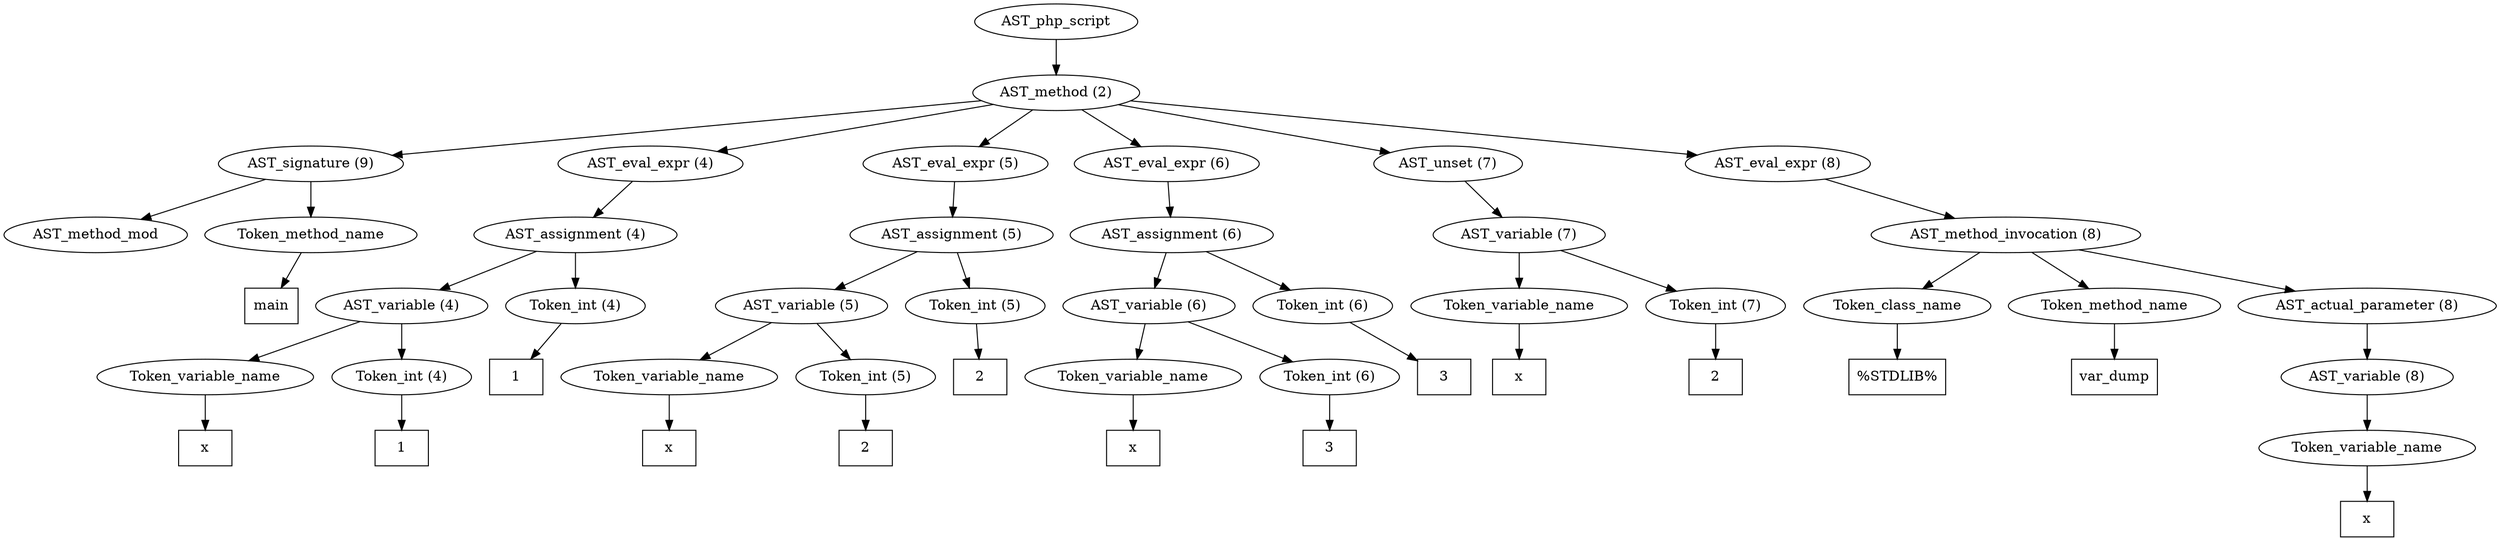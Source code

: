 /*
 * AST in dot format generated by phc -- the PHP compiler
 */

digraph AST {
node_0 [label="AST_php_script"];
node_1 [label="AST_method (2)"];
node_2 [label="AST_signature (9)"];
node_3 [label="AST_method_mod"];
node_4 [label="Token_method_name"];
node_5 [label="main", shape=box]
node_4 -> node_5;
node_2 -> node_4;
node_2 -> node_3;
node_6 [label="AST_eval_expr (4)"];
node_7 [label="AST_assignment (4)"];
node_8 [label="AST_variable (4)"];
node_9 [label="Token_variable_name"];
node_10 [label="x", shape=box]
node_9 -> node_10;
node_11 [label="Token_int (4)"];
node_12 [label="1", shape=box]
node_11 -> node_12;
node_8 -> node_11;
node_8 -> node_9;
node_13 [label="Token_int (4)"];
node_14 [label="1", shape=box]
node_13 -> node_14;
node_7 -> node_13;
node_7 -> node_8;
node_6 -> node_7;
node_15 [label="AST_eval_expr (5)"];
node_16 [label="AST_assignment (5)"];
node_17 [label="AST_variable (5)"];
node_18 [label="Token_variable_name"];
node_19 [label="x", shape=box]
node_18 -> node_19;
node_20 [label="Token_int (5)"];
node_21 [label="2", shape=box]
node_20 -> node_21;
node_17 -> node_20;
node_17 -> node_18;
node_22 [label="Token_int (5)"];
node_23 [label="2", shape=box]
node_22 -> node_23;
node_16 -> node_22;
node_16 -> node_17;
node_15 -> node_16;
node_24 [label="AST_eval_expr (6)"];
node_25 [label="AST_assignment (6)"];
node_26 [label="AST_variable (6)"];
node_27 [label="Token_variable_name"];
node_28 [label="x", shape=box]
node_27 -> node_28;
node_29 [label="Token_int (6)"];
node_30 [label="3", shape=box]
node_29 -> node_30;
node_26 -> node_29;
node_26 -> node_27;
node_31 [label="Token_int (6)"];
node_32 [label="3", shape=box]
node_31 -> node_32;
node_25 -> node_31;
node_25 -> node_26;
node_24 -> node_25;
node_33 [label="AST_unset (7)"];
node_34 [label="AST_variable (7)"];
node_35 [label="Token_variable_name"];
node_36 [label="x", shape=box]
node_35 -> node_36;
node_37 [label="Token_int (7)"];
node_38 [label="2", shape=box]
node_37 -> node_38;
node_34 -> node_37;
node_34 -> node_35;
node_33 -> node_34;
node_39 [label="AST_eval_expr (8)"];
node_40 [label="AST_method_invocation (8)"];
node_41 [label="Token_class_name"];
node_42 [label="%STDLIB%", shape=box]
node_41 -> node_42;
node_43 [label="Token_method_name"];
node_44 [label="var_dump", shape=box]
node_43 -> node_44;
node_45 [label="AST_actual_parameter (8)"];
node_46 [label="AST_variable (8)"];
node_47 [label="Token_variable_name"];
node_48 [label="x", shape=box]
node_47 -> node_48;
node_46 -> node_47;
node_45 -> node_46;
node_40 -> node_45;
node_40 -> node_43;
node_40 -> node_41;
node_39 -> node_40;
node_1 -> node_39;
node_1 -> node_33;
node_1 -> node_24;
node_1 -> node_15;
node_1 -> node_6;
node_1 -> node_2;
node_0 -> node_1;
}
